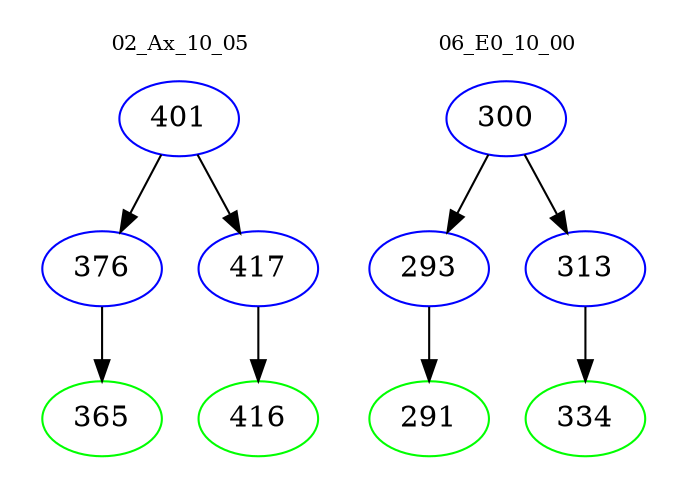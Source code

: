 digraph{
subgraph cluster_0 {
color = white
label = "02_Ax_10_05";
fontsize=10;
T0_401 [label="401", color="blue"]
T0_401 -> T0_376 [color="black"]
T0_376 [label="376", color="blue"]
T0_376 -> T0_365 [color="black"]
T0_365 [label="365", color="green"]
T0_401 -> T0_417 [color="black"]
T0_417 [label="417", color="blue"]
T0_417 -> T0_416 [color="black"]
T0_416 [label="416", color="green"]
}
subgraph cluster_1 {
color = white
label = "06_E0_10_00";
fontsize=10;
T1_300 [label="300", color="blue"]
T1_300 -> T1_293 [color="black"]
T1_293 [label="293", color="blue"]
T1_293 -> T1_291 [color="black"]
T1_291 [label="291", color="green"]
T1_300 -> T1_313 [color="black"]
T1_313 [label="313", color="blue"]
T1_313 -> T1_334 [color="black"]
T1_334 [label="334", color="green"]
}
}
